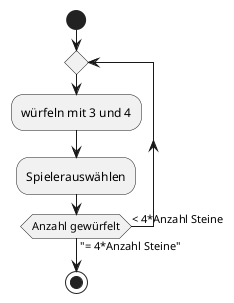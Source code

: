 @startuml tmp

start

repeat
  :würfeln mit 3 und 4;
  :Spielerauswählen;
repeat while (Anzahl gewürfelt) is (< 4*Anzahl Steine) not ("= 4*Anzahl Steine")

stop

@enduml


